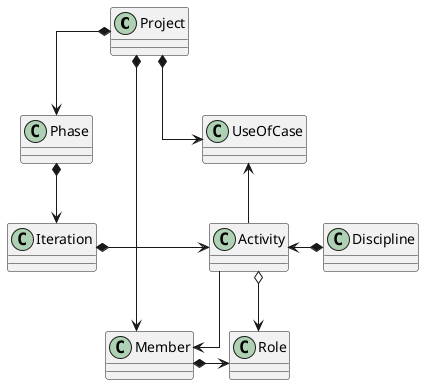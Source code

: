 @startuml
top to bottom direction
skinparam Linetype ortho

Class Project
Class Phase
Class Iteration
Class Activity
Class Discipline
Class UseOfCase
Class Member
Class Role

Project *--> Phase
Phase *-> Iteration
Iteration *-> Activity
Activity <-* Discipline
UseOfCase <-- Activity
Project *--> UseOfCase

Project *---> Member
Member *-> Role
Activity o--> Role

Activity --> Member

@enduml
